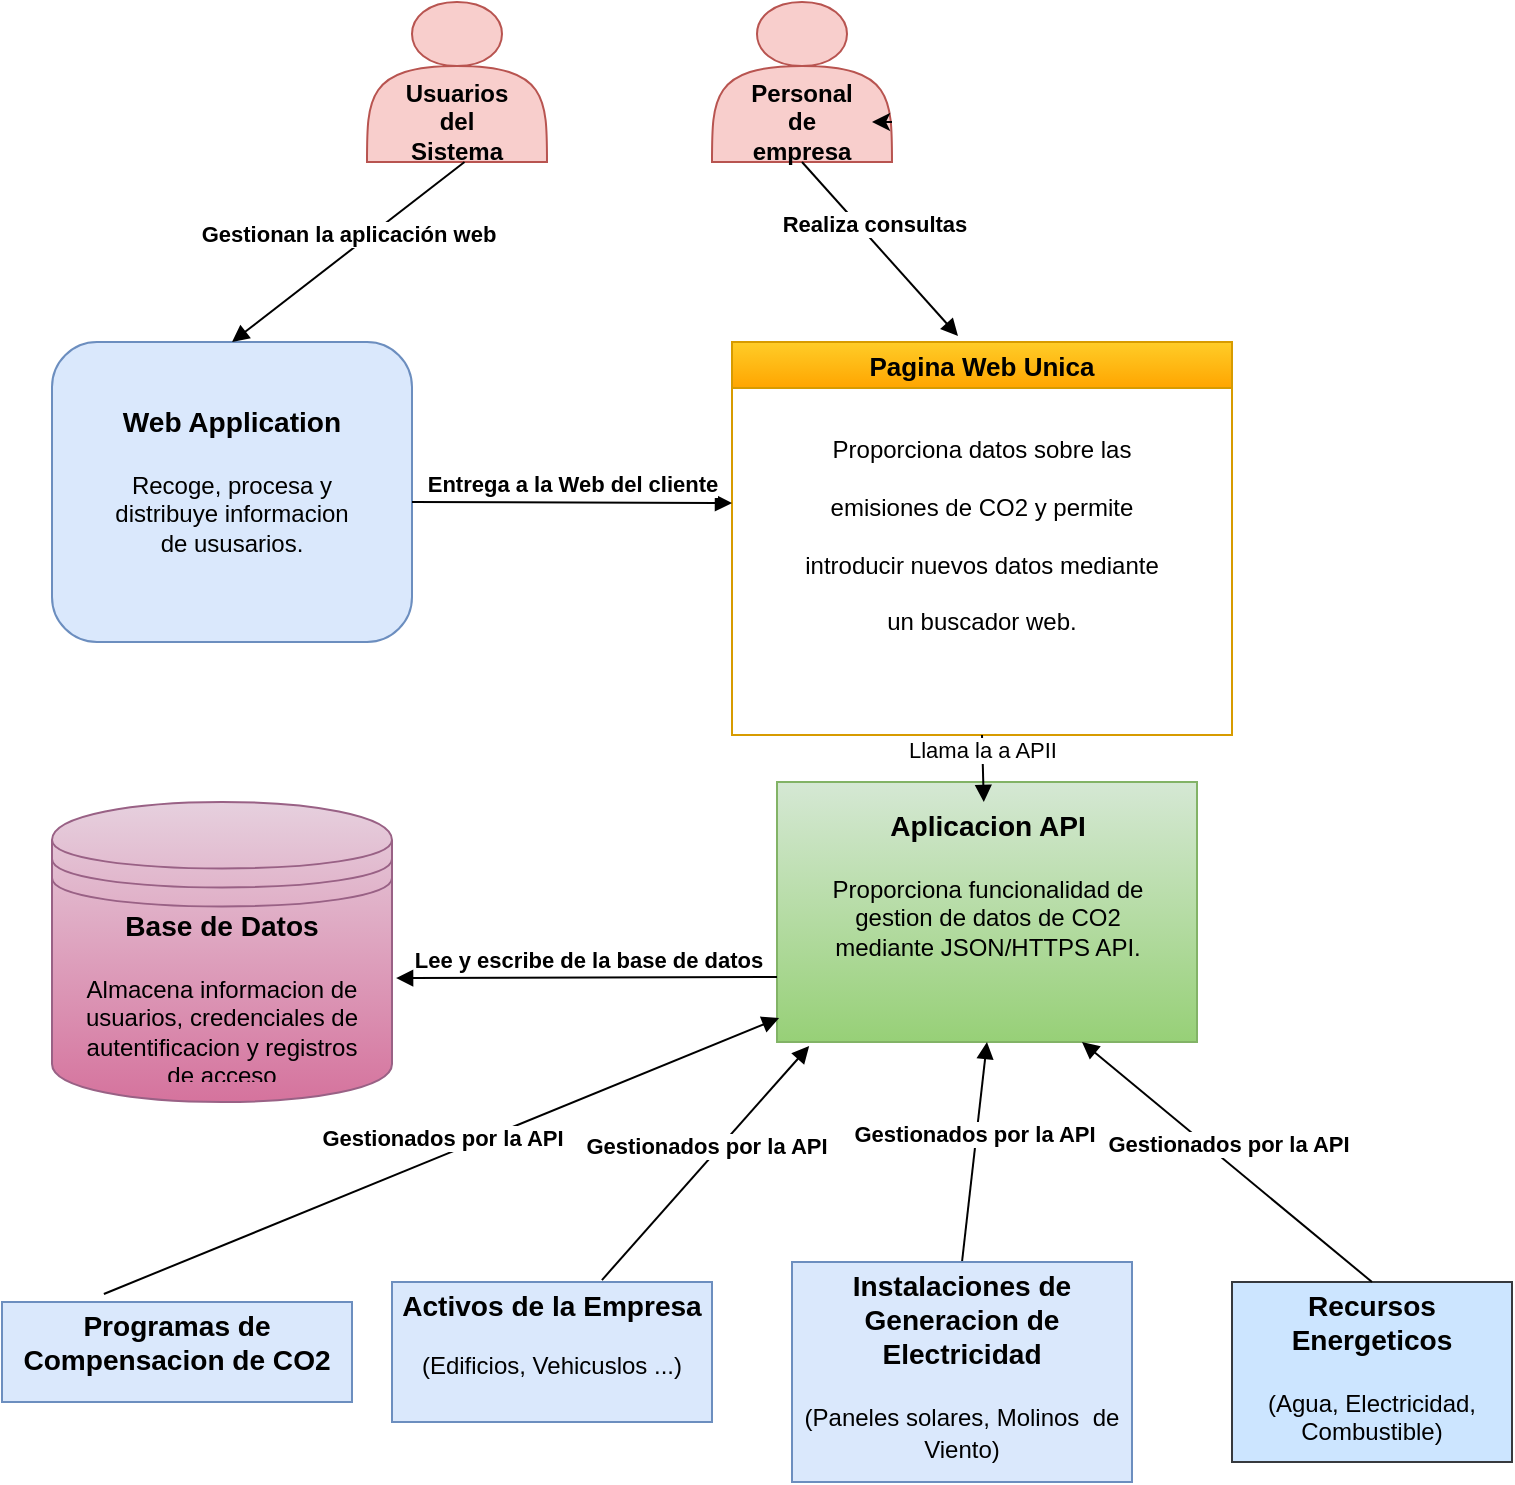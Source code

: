 <mxfile version="12.1.9" type="google" pages="1"><diagram id="EVI-R1x_hH7y50H-2dEz" name="Page-1"><mxGraphModel dx="1408" dy="790" grid="1" gridSize="10" guides="1" tooltips="1" connect="1" arrows="1" fold="1" page="1" pageScale="1" pageWidth="827" pageHeight="1169" math="0" shadow="0"><root><mxCell id="0"/><mxCell id="1" parent="0"/><mxCell id="qL1SzAgmvJKlcVCLQg2--1" value="" style="shape=datastore;whiteSpace=wrap;html=1;fillColor=#e6d0de;strokeColor=#996185;gradientColor=#d5739d;" parent="1" vertex="1"><mxGeometry x="50" y="440" width="170" height="150" as="geometry"/></mxCell><mxCell id="qL1SzAgmvJKlcVCLQg2--11" value="" style="shape=ext;rounded=1;html=1;whiteSpace=wrap;fillColor=#dae8fc;strokeColor=#6c8ebf;" parent="1" vertex="1"><mxGeometry x="50" y="210" width="180" height="150" as="geometry"/></mxCell><mxCell id="qL1SzAgmvJKlcVCLQg2--13" value="&lt;h3&gt;Web Application&lt;/h3&gt;&lt;h4&gt;&lt;span style=&quot;font-weight: 400&quot;&gt;Recoge, procesa y distribuye informacion de ususarios.&lt;/span&gt;&lt;/h4&gt;" style="text;html=1;strokeColor=none;fillColor=none;spacing=5;spacingTop=-20;whiteSpace=wrap;overflow=hidden;rounded=0;align=center;" parent="1" vertex="1"><mxGeometry x="70" y="237.5" width="140" height="95" as="geometry"/></mxCell><mxCell id="qL1SzAgmvJKlcVCLQg2--14" value="&lt;h3&gt;&lt;span&gt;Base de Datos&lt;/span&gt;&lt;/h3&gt;&lt;h4&gt;&lt;span style=&quot;font-weight: normal&quot;&gt;Almacena informacion de usuarios, credenciales de autentificacion y registros de acceso&lt;/span&gt;&lt;/h4&gt;" style="text;html=1;strokeColor=none;fillColor=none;spacing=5;spacingTop=-20;whiteSpace=wrap;overflow=hidden;rounded=0;align=center;" parent="1" vertex="1"><mxGeometry x="60" y="490" width="150" height="90" as="geometry"/></mxCell><mxCell id="qL1SzAgmvJKlcVCLQg2--15" value="Pagina Web Unica" style="swimlane;gradientColor=#ffa500;fillColor=#ffcd28;strokeColor=#d79b00;fontSize=13;" parent="1" vertex="1"><mxGeometry x="390" y="210" width="250" height="196.5" as="geometry"/></mxCell><mxCell id="qL1SzAgmvJKlcVCLQg2--22" value="&lt;h1&gt;&lt;span style=&quot;font-size: 12px ; font-weight: 400&quot;&gt;Proporciona datos sobre las emisiones de CO2 y permite introducir nuevos datos mediante un buscador web.&lt;/span&gt;&lt;/h1&gt;" style="text;html=1;strokeColor=none;fillColor=none;spacing=5;spacingTop=-20;whiteSpace=wrap;overflow=hidden;rounded=0;align=center;" parent="qL1SzAgmvJKlcVCLQg2--15" vertex="1"><mxGeometry x="30" y="30" width="190" height="120" as="geometry"/></mxCell><mxCell id="qL1SzAgmvJKlcVCLQg2--24" value="" style="rounded=0;whiteSpace=wrap;html=1;align=left;fillColor=#d5e8d4;strokeColor=#82b366;gradientColor=#97d077;" parent="1" vertex="1"><mxGeometry x="412.5" y="430" width="210" height="130" as="geometry"/></mxCell><mxCell id="qL1SzAgmvJKlcVCLQg2--26" value="&lt;h3&gt;&lt;span&gt;Aplicacion API&lt;/span&gt;&lt;/h3&gt;&lt;h4&gt;&lt;span style=&quot;font-weight: 400&quot;&gt;Proporciona funcionalidad de gestion de datos de CO2 mediante JSON/HTTPS API.&lt;/span&gt;&lt;/h4&gt;" style="text;html=1;strokeColor=none;fillColor=none;spacing=5;spacingTop=-20;whiteSpace=wrap;overflow=hidden;rounded=0;align=center;" parent="1" vertex="1"><mxGeometry x="422.5" y="440" width="190" height="120" as="geometry"/></mxCell><mxCell id="qL1SzAgmvJKlcVCLQg2--28" value="Llama la a APII" style="html=1;verticalAlign=bottom;endArrow=block;exitX=0.5;exitY=1;exitDx=0;exitDy=0;" parent="1" source="qL1SzAgmvJKlcVCLQg2--15" target="qL1SzAgmvJKlcVCLQg2--26" edge="1"><mxGeometry width="80" relative="1" as="geometry"><mxPoint x="505" y="290" as="sourcePoint"/><mxPoint x="585" y="290" as="targetPoint"/></mxGeometry></mxCell><mxCell id="qL1SzAgmvJKlcVCLQg2--30" value="&lt;br&gt;&lt;br&gt;&lt;br&gt;" style="shape=actor;whiteSpace=wrap;html=1;align=left;fillColor=#f8cecc;strokeColor=#b85450;" parent="1" vertex="1"><mxGeometry x="380" y="40" width="90" height="80" as="geometry"/></mxCell><mxCell id="qL1SzAgmvJKlcVCLQg2--33" value="&lt;b&gt;Entrega a la Web del cliente&lt;/b&gt;" style="html=1;verticalAlign=bottom;endArrow=block;" parent="1" edge="1"><mxGeometry width="80" relative="1" as="geometry"><mxPoint x="230" y="290" as="sourcePoint"/><mxPoint x="390" y="290.5" as="targetPoint"/></mxGeometry></mxCell><mxCell id="qL1SzAgmvJKlcVCLQg2--39" value="&lt;h3&gt;Recursos Energeticos&lt;/h3&gt;&lt;h4&gt;&lt;span style=&quot;font-size: 12px ; font-weight: normal&quot;&gt;(Agua, Electricidad, Combustible)&lt;/span&gt;&lt;/h4&gt;" style="text;html=1;strokeColor=#36393d;fillColor=#cce5ff;spacing=5;spacingTop=-20;whiteSpace=wrap;overflow=hidden;rounded=0;align=center;" parent="1" vertex="1"><mxGeometry x="640" y="680" width="140" height="90" as="geometry"/></mxCell><mxCell id="7fgChPu2ZpMojOHyPiV4-3" value="&lt;b&gt;Lee y escribe de la base de datos&lt;/b&gt;" style="html=1;verticalAlign=bottom;endArrow=block;entryX=1.012;entryY=0.587;entryDx=0;entryDy=0;entryPerimeter=0;exitX=0;exitY=0.75;exitDx=0;exitDy=0;" parent="1" source="qL1SzAgmvJKlcVCLQg2--24" target="qL1SzAgmvJKlcVCLQg2--1" edge="1"><mxGeometry width="80" relative="1" as="geometry"><mxPoint x="340" y="550" as="sourcePoint"/><mxPoint x="500" y="550.5" as="targetPoint"/></mxGeometry></mxCell><mxCell id="7fgChPu2ZpMojOHyPiV4-4" value="&lt;b&gt;Personal de empresa&lt;/b&gt;" style="text;html=1;strokeColor=none;fillColor=none;align=center;verticalAlign=middle;whiteSpace=wrap;rounded=0;" parent="1" vertex="1"><mxGeometry x="405" y="90" width="40" height="20" as="geometry"/></mxCell><mxCell id="7fgChPu2ZpMojOHyPiV4-11" value="&lt;b&gt;Realiza consultas&lt;/b&gt;" style="html=1;verticalAlign=bottom;endArrow=block;exitX=0.5;exitY=1;exitDx=0;exitDy=0;entryX=0.452;entryY=-0.015;entryDx=0;entryDy=0;entryPerimeter=0;" parent="1" source="qL1SzAgmvJKlcVCLQg2--30" target="qL1SzAgmvJKlcVCLQg2--15" edge="1"><mxGeometry x="-0.091" y="-1" width="80" relative="1" as="geometry"><mxPoint x="450" y="150" as="sourcePoint"/><mxPoint x="610" y="150.5" as="targetPoint"/><mxPoint x="1" as="offset"/></mxGeometry></mxCell><mxCell id="7fgChPu2ZpMojOHyPiV4-12" value="&lt;b&gt;Gestionados por la API&lt;/b&gt;" style="html=1;verticalAlign=bottom;endArrow=block;entryX=0.5;entryY=1;entryDx=0;entryDy=0;exitX=0.5;exitY=0;exitDx=0;exitDy=0;" parent="1" source="qL1SzAgmvJKlcVCLQg2--46" target="qL1SzAgmvJKlcVCLQg2--26" edge="1"><mxGeometry width="80" relative="1" as="geometry"><mxPoint x="500" y="660" as="sourcePoint"/><mxPoint x="302.04" y="640.55" as="targetPoint"/></mxGeometry></mxCell><mxCell id="qL1SzAgmvJKlcVCLQg2--42" value="&lt;h3&gt;Activos de la Empresa&lt;/h3&gt;&lt;div&gt;(Edificios, Vehicuslos ...)&lt;/div&gt;" style="text;html=1;strokeColor=#6c8ebf;fillColor=#dae8fc;spacing=5;spacingTop=-20;whiteSpace=wrap;overflow=hidden;rounded=0;align=center;" parent="1" vertex="1"><mxGeometry x="220" y="680" width="160" height="70" as="geometry"/></mxCell><mxCell id="7fgChPu2ZpMojOHyPiV4-13" value="&lt;b&gt;Gestionados por la API&lt;/b&gt;" style="html=1;verticalAlign=bottom;endArrow=block;entryX=0.75;entryY=1;entryDx=0;entryDy=0;exitX=0.5;exitY=0;exitDx=0;exitDy=0;" parent="1" source="qL1SzAgmvJKlcVCLQg2--39" target="qL1SzAgmvJKlcVCLQg2--26" edge="1"><mxGeometry width="80" relative="1" as="geometry"><mxPoint x="630" y="630" as="sourcePoint"/><mxPoint x="662" y="495" as="targetPoint"/></mxGeometry></mxCell><mxCell id="7fgChPu2ZpMojOHyPiV4-16" value="&lt;br&gt;&lt;br&gt;&lt;br&gt;" style="shape=actor;whiteSpace=wrap;html=1;align=left;fillColor=#f8cecc;strokeColor=#b85450;" parent="1" vertex="1"><mxGeometry x="207.5" y="40" width="90" height="80" as="geometry"/></mxCell><mxCell id="qL1SzAgmvJKlcVCLQg2--43" value="&lt;h3&gt;Programas de Compensacion de CO2&lt;/h3&gt;" style="text;html=1;strokeColor=#6c8ebf;fillColor=#dae8fc;spacing=5;spacingTop=-20;whiteSpace=wrap;overflow=hidden;rounded=0;align=center;" parent="1" vertex="1"><mxGeometry x="25" y="690" width="175" height="50" as="geometry"/></mxCell><mxCell id="7fgChPu2ZpMojOHyPiV4-17" value="Usuarios del Sistema" style="text;html=1;strokeColor=none;fillColor=none;align=center;verticalAlign=middle;whiteSpace=wrap;rounded=0;direction=south;fontStyle=1" parent="1" vertex="1"><mxGeometry x="245" y="80" width="15" height="40" as="geometry"/></mxCell><mxCell id="7fgChPu2ZpMojOHyPiV4-19" value="&lt;b&gt;Gestionan la aplicación web&lt;/b&gt;" style="html=1;verticalAlign=bottom;endArrow=block;entryX=0.5;entryY=0;entryDx=0;entryDy=0;exitX=1;exitY=0.25;exitDx=0;exitDy=0;" parent="1" source="7fgChPu2ZpMojOHyPiV4-17" target="qL1SzAgmvJKlcVCLQg2--11" edge="1"><mxGeometry width="80" relative="1" as="geometry"><mxPoint x="215" y="120" as="sourcePoint"/><mxPoint x="195" y="210" as="targetPoint"/></mxGeometry></mxCell><mxCell id="qL1SzAgmvJKlcVCLQg2--46" value="&lt;h3&gt;&lt;span&gt;Instalaciones de Generacion de Electricidad&lt;/span&gt;&lt;/h3&gt;&lt;h3&gt;&lt;span style=&quot;font-size: 12px ; font-weight: normal&quot;&gt;(Paneles solares, Molinos&amp;nbsp; de Viento)&lt;/span&gt;&lt;/h3&gt;" style="text;html=1;strokeColor=#6c8ebf;fillColor=#dae8fc;spacing=5;spacingTop=-20;whiteSpace=wrap;overflow=hidden;rounded=0;align=center;" parent="1" vertex="1"><mxGeometry x="420" y="670" width="170" height="110" as="geometry"/></mxCell><mxCell id="7fgChPu2ZpMojOHyPiV4-20" value="&lt;b&gt;Gestionados por la API&lt;/b&gt;" style="html=1;verticalAlign=bottom;endArrow=block;entryX=0.032;entryY=1.017;entryDx=0;entryDy=0;exitX=0.656;exitY=-0.014;exitDx=0;exitDy=0;entryPerimeter=0;exitPerimeter=0;" parent="1" source="qL1SzAgmvJKlcVCLQg2--42" target="qL1SzAgmvJKlcVCLQg2--26" edge="1"><mxGeometry width="80" relative="1" as="geometry"><mxPoint x="310" y="590" as="sourcePoint"/><mxPoint x="342" y="455" as="targetPoint"/></mxGeometry></mxCell><mxCell id="7fgChPu2ZpMojOHyPiV4-21" value="&lt;b&gt;Gestionados por la API&lt;/b&gt;" style="html=1;verticalAlign=bottom;endArrow=block;entryX=0.005;entryY=0.908;entryDx=0;entryDy=0;exitX=0.291;exitY=-0.08;exitDx=0;exitDy=0;entryPerimeter=0;exitPerimeter=0;" parent="1" source="qL1SzAgmvJKlcVCLQg2--43" target="qL1SzAgmvJKlcVCLQg2--24" edge="1"><mxGeometry width="80" relative="1" as="geometry"><mxPoint x="190" y="640" as="sourcePoint"/><mxPoint x="222" y="505" as="targetPoint"/></mxGeometry></mxCell><mxCell id="VisC3xiy9Wg_Ts4bR1At-1" style="edgeStyle=orthogonalEdgeStyle;rounded=0;orthogonalLoop=1;jettySize=auto;html=1;exitX=1;exitY=0.75;exitDx=0;exitDy=0;entryX=0.889;entryY=0.75;entryDx=0;entryDy=0;entryPerimeter=0;" edge="1" parent="1" source="qL1SzAgmvJKlcVCLQg2--30" target="qL1SzAgmvJKlcVCLQg2--30"><mxGeometry relative="1" as="geometry"/></mxCell></root></mxGraphModel></diagram></mxfile>